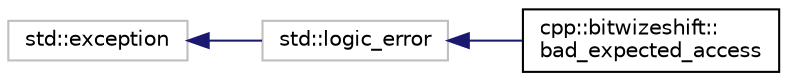 digraph "Graphical Class Hierarchy"
{
  edge [fontname="Helvetica",fontsize="10",labelfontname="Helvetica",labelfontsize="10"];
  node [fontname="Helvetica",fontsize="10",shape=record];
  rankdir="LR";
  Node43 [label="std::exception",height=0.2,width=0.4,color="grey75", fillcolor="white", style="filled",tooltip="STL class. "];
  Node43 -> Node44 [dir="back",color="midnightblue",fontsize="10",style="solid",fontname="Helvetica"];
  Node44 [label="std::logic_error",height=0.2,width=0.4,color="grey75", fillcolor="white", style="filled",tooltip="STL class. "];
  Node44 -> Node0 [dir="back",color="midnightblue",fontsize="10",style="solid",fontname="Helvetica"];
  Node0 [label="cpp::bitwizeshift::\lbad_expected_access",height=0.2,width=0.4,color="black", fillcolor="white", style="filled",URL="$d2/dea/classcpp_1_1bitwizeshift_1_1bad__expected__access.html",tooltip="An exception thrown when expected::value is accessed without a contained value. "];
}
